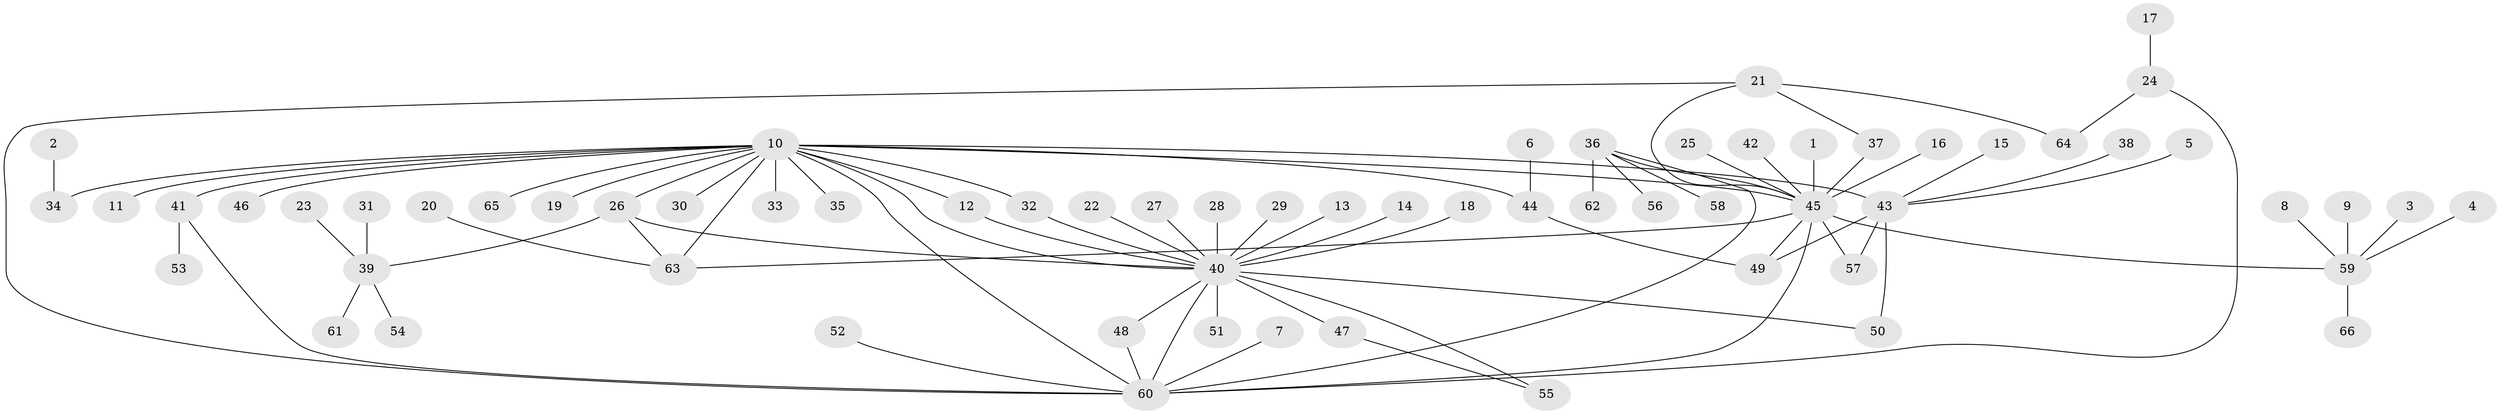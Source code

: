 // original degree distribution, {11: 0.007874015748031496, 12: 0.007874015748031496, 3: 0.11023622047244094, 15: 0.007874015748031496, 8: 0.007874015748031496, 9: 0.015748031496062992, 5: 0.023622047244094488, 2: 0.25984251968503935, 4: 0.03937007874015748, 1: 0.5039370078740157, 21: 0.007874015748031496, 6: 0.007874015748031496}
// Generated by graph-tools (version 1.1) at 2025/25/03/09/25 03:25:58]
// undirected, 66 vertices, 83 edges
graph export_dot {
graph [start="1"]
  node [color=gray90,style=filled];
  1;
  2;
  3;
  4;
  5;
  6;
  7;
  8;
  9;
  10;
  11;
  12;
  13;
  14;
  15;
  16;
  17;
  18;
  19;
  20;
  21;
  22;
  23;
  24;
  25;
  26;
  27;
  28;
  29;
  30;
  31;
  32;
  33;
  34;
  35;
  36;
  37;
  38;
  39;
  40;
  41;
  42;
  43;
  44;
  45;
  46;
  47;
  48;
  49;
  50;
  51;
  52;
  53;
  54;
  55;
  56;
  57;
  58;
  59;
  60;
  61;
  62;
  63;
  64;
  65;
  66;
  1 -- 45 [weight=1.0];
  2 -- 34 [weight=1.0];
  3 -- 59 [weight=1.0];
  4 -- 59 [weight=1.0];
  5 -- 43 [weight=1.0];
  6 -- 44 [weight=1.0];
  7 -- 60 [weight=1.0];
  8 -- 59 [weight=1.0];
  9 -- 59 [weight=1.0];
  10 -- 11 [weight=1.0];
  10 -- 12 [weight=1.0];
  10 -- 19 [weight=1.0];
  10 -- 26 [weight=1.0];
  10 -- 30 [weight=1.0];
  10 -- 32 [weight=1.0];
  10 -- 33 [weight=1.0];
  10 -- 34 [weight=1.0];
  10 -- 35 [weight=1.0];
  10 -- 40 [weight=1.0];
  10 -- 41 [weight=1.0];
  10 -- 43 [weight=2.0];
  10 -- 44 [weight=1.0];
  10 -- 45 [weight=1.0];
  10 -- 46 [weight=1.0];
  10 -- 60 [weight=1.0];
  10 -- 63 [weight=1.0];
  10 -- 65 [weight=1.0];
  12 -- 40 [weight=1.0];
  13 -- 40 [weight=1.0];
  14 -- 40 [weight=1.0];
  15 -- 43 [weight=1.0];
  16 -- 45 [weight=1.0];
  17 -- 24 [weight=1.0];
  18 -- 40 [weight=1.0];
  20 -- 63 [weight=1.0];
  21 -- 37 [weight=1.0];
  21 -- 45 [weight=1.0];
  21 -- 60 [weight=1.0];
  21 -- 64 [weight=1.0];
  22 -- 40 [weight=1.0];
  23 -- 39 [weight=1.0];
  24 -- 60 [weight=1.0];
  24 -- 64 [weight=1.0];
  25 -- 45 [weight=1.0];
  26 -- 39 [weight=1.0];
  26 -- 40 [weight=1.0];
  26 -- 63 [weight=1.0];
  27 -- 40 [weight=1.0];
  28 -- 40 [weight=1.0];
  29 -- 40 [weight=1.0];
  31 -- 39 [weight=1.0];
  32 -- 40 [weight=1.0];
  36 -- 45 [weight=1.0];
  36 -- 56 [weight=1.0];
  36 -- 58 [weight=1.0];
  36 -- 60 [weight=1.0];
  36 -- 62 [weight=1.0];
  37 -- 45 [weight=1.0];
  38 -- 43 [weight=1.0];
  39 -- 54 [weight=1.0];
  39 -- 61 [weight=1.0];
  40 -- 47 [weight=2.0];
  40 -- 48 [weight=1.0];
  40 -- 50 [weight=1.0];
  40 -- 51 [weight=1.0];
  40 -- 55 [weight=1.0];
  40 -- 60 [weight=1.0];
  41 -- 53 [weight=1.0];
  41 -- 60 [weight=1.0];
  42 -- 45 [weight=1.0];
  43 -- 49 [weight=1.0];
  43 -- 50 [weight=1.0];
  43 -- 57 [weight=1.0];
  44 -- 49 [weight=1.0];
  45 -- 49 [weight=1.0];
  45 -- 57 [weight=1.0];
  45 -- 59 [weight=1.0];
  45 -- 60 [weight=1.0];
  45 -- 63 [weight=1.0];
  47 -- 55 [weight=1.0];
  48 -- 60 [weight=1.0];
  52 -- 60 [weight=1.0];
  59 -- 66 [weight=1.0];
}
